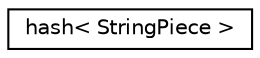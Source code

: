 digraph "类继承关系图"
{
 // LATEX_PDF_SIZE
  edge [fontname="Helvetica",fontsize="10",labelfontname="Helvetica",labelfontsize="10"];
  node [fontname="Helvetica",fontsize="10",shape=record];
  rankdir="LR";
  Node0 [label="hash\< StringPiece \>",height=0.2,width=0.4,color="black", fillcolor="white", style="filled",URL="$structhash_3_01StringPiece_01_4.html",tooltip=" "];
}
